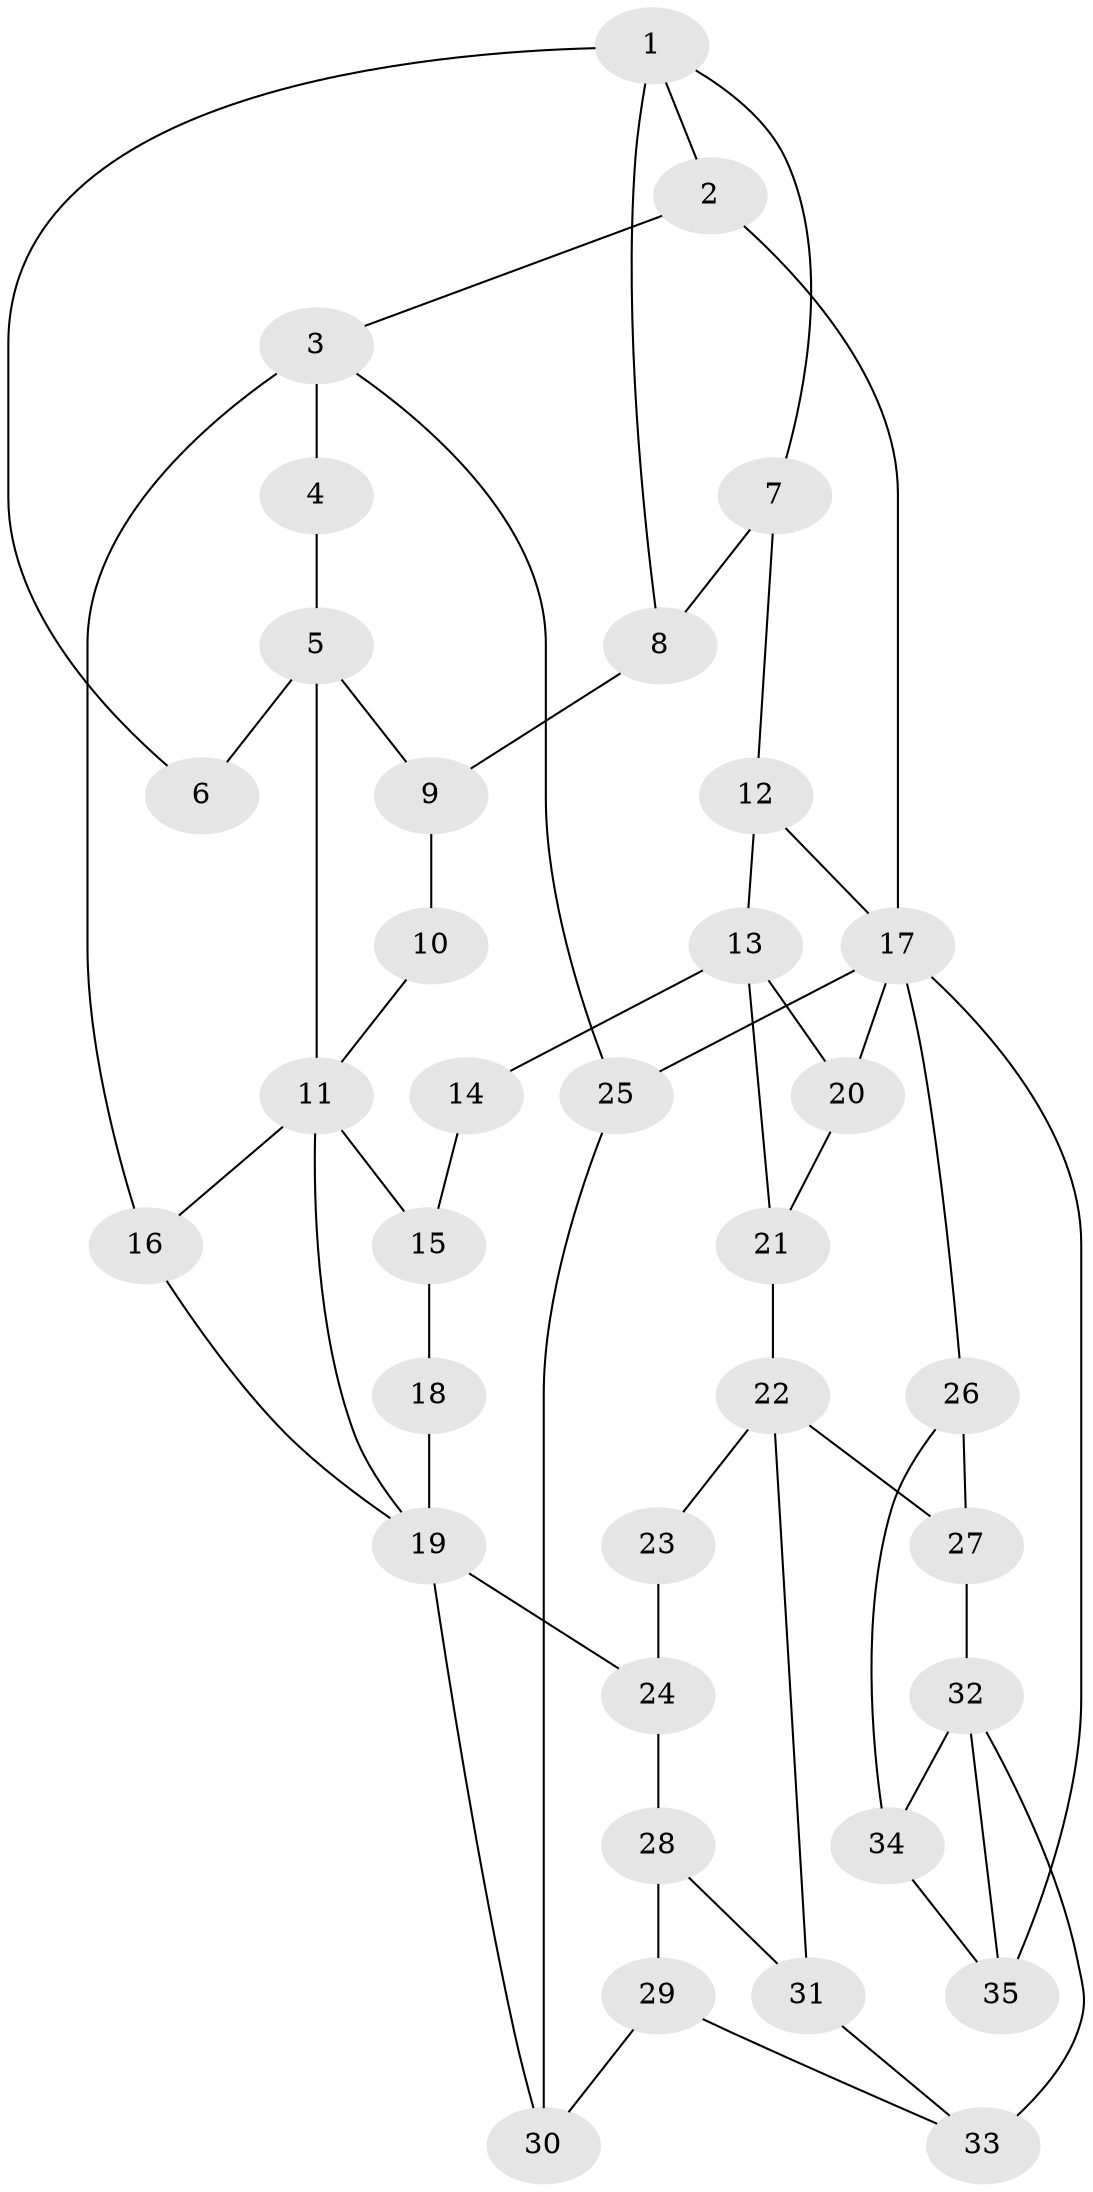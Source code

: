 // original degree distribution, {3: 0.02857142857142857, 5: 0.5714285714285714, 6: 0.18571428571428572, 4: 0.21428571428571427}
// Generated by graph-tools (version 1.1) at 2025/38/03/09/25 02:38:49]
// undirected, 35 vertices, 56 edges
graph export_dot {
graph [start="1"]
  node [color=gray90,style=filled];
  1;
  2;
  3;
  4;
  5;
  6;
  7;
  8;
  9;
  10;
  11;
  12;
  13;
  14;
  15;
  16;
  17;
  18;
  19;
  20;
  21;
  22;
  23;
  24;
  25;
  26;
  27;
  28;
  29;
  30;
  31;
  32;
  33;
  34;
  35;
  1 -- 2 [weight=1.0];
  1 -- 6 [weight=1.0];
  1 -- 7 [weight=1.0];
  1 -- 8 [weight=1.0];
  2 -- 3 [weight=1.0];
  2 -- 17 [weight=2.0];
  3 -- 4 [weight=2.0];
  3 -- 16 [weight=2.0];
  3 -- 25 [weight=2.0];
  4 -- 5 [weight=2.0];
  5 -- 6 [weight=2.0];
  5 -- 9 [weight=1.0];
  5 -- 11 [weight=1.0];
  7 -- 8 [weight=1.0];
  7 -- 12 [weight=1.0];
  8 -- 9 [weight=1.0];
  9 -- 10 [weight=1.0];
  10 -- 11 [weight=2.0];
  11 -- 15 [weight=1.0];
  11 -- 16 [weight=1.0];
  11 -- 19 [weight=1.0];
  12 -- 13 [weight=2.0];
  12 -- 17 [weight=1.0];
  13 -- 14 [weight=2.0];
  13 -- 20 [weight=1.0];
  13 -- 21 [weight=1.0];
  14 -- 15 [weight=1.0];
  15 -- 18 [weight=1.0];
  16 -- 19 [weight=1.0];
  17 -- 20 [weight=1.0];
  17 -- 25 [weight=1.0];
  17 -- 26 [weight=1.0];
  17 -- 35 [weight=1.0];
  18 -- 19 [weight=2.0];
  19 -- 24 [weight=1.0];
  19 -- 30 [weight=1.0];
  20 -- 21 [weight=1.0];
  21 -- 22 [weight=1.0];
  22 -- 23 [weight=2.0];
  22 -- 27 [weight=1.0];
  22 -- 31 [weight=2.0];
  23 -- 24 [weight=1.0];
  24 -- 28 [weight=1.0];
  25 -- 30 [weight=1.0];
  26 -- 27 [weight=1.0];
  26 -- 34 [weight=1.0];
  27 -- 32 [weight=1.0];
  28 -- 29 [weight=1.0];
  28 -- 31 [weight=2.0];
  29 -- 30 [weight=1.0];
  29 -- 33 [weight=1.0];
  31 -- 33 [weight=1.0];
  32 -- 33 [weight=2.0];
  32 -- 34 [weight=2.0];
  32 -- 35 [weight=1.0];
  34 -- 35 [weight=1.0];
}
